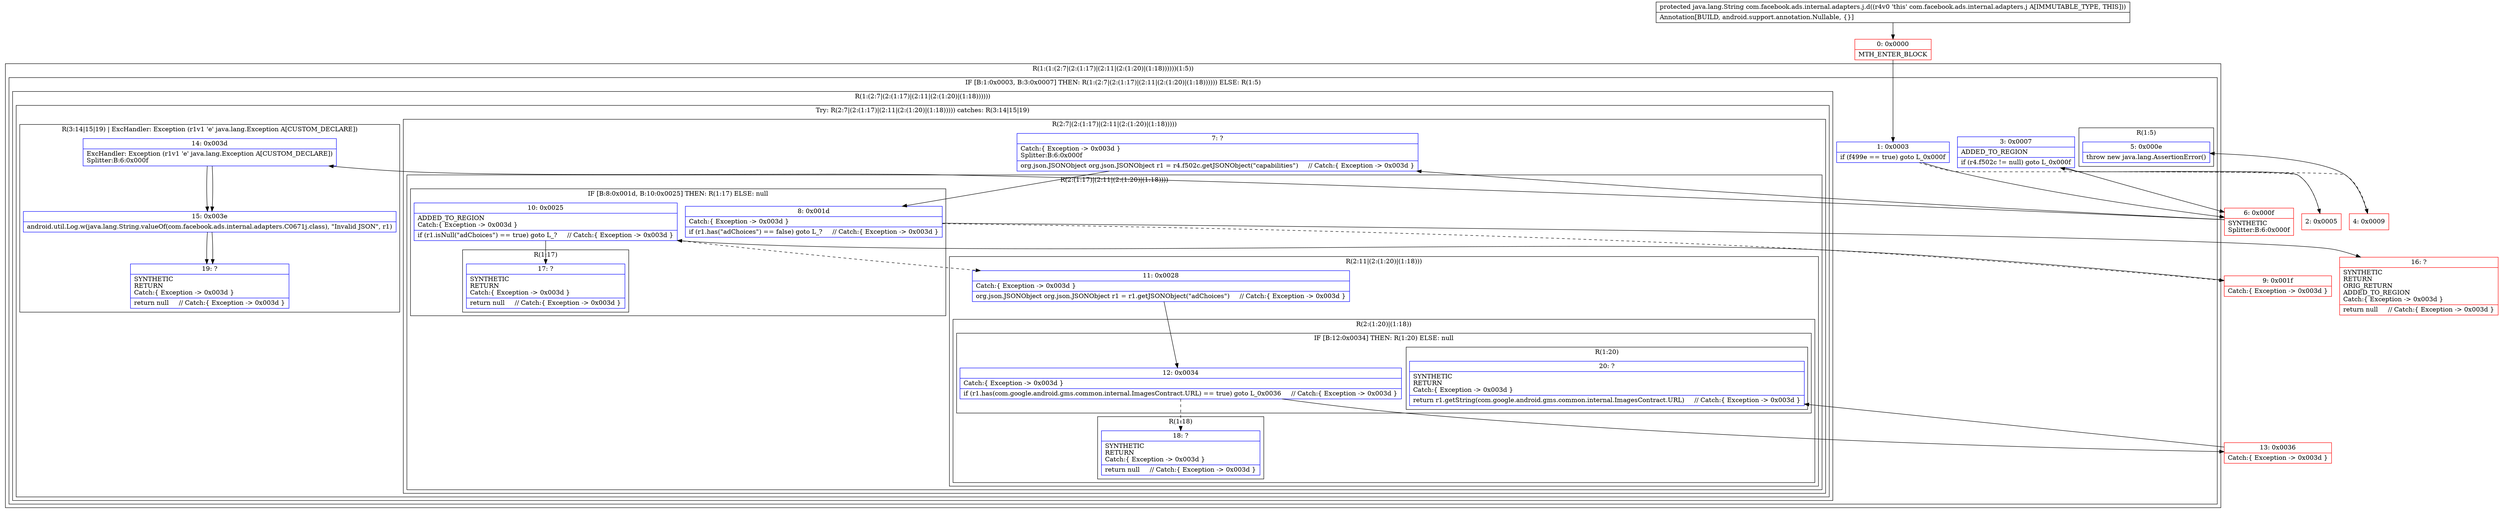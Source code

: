 digraph "CFG forcom.facebook.ads.internal.adapters.j.d()Ljava\/lang\/String;" {
subgraph cluster_Region_92961221 {
label = "R(1:(1:(2:7|(2:(1:17)|(2:11|(2:(1:20)|(1:18))))))(1:5))";
node [shape=record,color=blue];
subgraph cluster_IfRegion_1260901690 {
label = "IF [B:1:0x0003, B:3:0x0007] THEN: R(1:(2:7|(2:(1:17)|(2:11|(2:(1:20)|(1:18)))))) ELSE: R(1:5)";
node [shape=record,color=blue];
Node_1 [shape=record,label="{1\:\ 0x0003|if (f499e == true) goto L_0x000f\l}"];
Node_3 [shape=record,label="{3\:\ 0x0007|ADDED_TO_REGION\l|if (r4.f502c != null) goto L_0x000f\l}"];
subgraph cluster_Region_1261750089 {
label = "R(1:(2:7|(2:(1:17)|(2:11|(2:(1:20)|(1:18))))))";
node [shape=record,color=blue];
subgraph cluster_TryCatchRegion_54004602 {
label = "Try: R(2:7|(2:(1:17)|(2:11|(2:(1:20)|(1:18))))) catches: R(3:14|15|19)";
node [shape=record,color=blue];
subgraph cluster_Region_270079235 {
label = "R(2:7|(2:(1:17)|(2:11|(2:(1:20)|(1:18)))))";
node [shape=record,color=blue];
Node_7 [shape=record,label="{7\:\ ?|Catch:\{ Exception \-\> 0x003d \}\lSplitter:B:6:0x000f\l|org.json.JSONObject org.json.JSONObject r1 = r4.f502c.getJSONObject(\"capabilities\")     \/\/ Catch:\{ Exception \-\> 0x003d \}\l}"];
subgraph cluster_Region_1437208201 {
label = "R(2:(1:17)|(2:11|(2:(1:20)|(1:18))))";
node [shape=record,color=blue];
subgraph cluster_IfRegion_1008654221 {
label = "IF [B:8:0x001d, B:10:0x0025] THEN: R(1:17) ELSE: null";
node [shape=record,color=blue];
Node_8 [shape=record,label="{8\:\ 0x001d|Catch:\{ Exception \-\> 0x003d \}\l|if (r1.has(\"adChoices\") == false) goto L_?     \/\/ Catch:\{ Exception \-\> 0x003d \}\l}"];
Node_10 [shape=record,label="{10\:\ 0x0025|ADDED_TO_REGION\lCatch:\{ Exception \-\> 0x003d \}\l|if (r1.isNull(\"adChoices\") == true) goto L_?     \/\/ Catch:\{ Exception \-\> 0x003d \}\l}"];
subgraph cluster_Region_542215939 {
label = "R(1:17)";
node [shape=record,color=blue];
Node_17 [shape=record,label="{17\:\ ?|SYNTHETIC\lRETURN\lCatch:\{ Exception \-\> 0x003d \}\l|return null     \/\/ Catch:\{ Exception \-\> 0x003d \}\l}"];
}
}
subgraph cluster_Region_814676414 {
label = "R(2:11|(2:(1:20)|(1:18)))";
node [shape=record,color=blue];
Node_11 [shape=record,label="{11\:\ 0x0028|Catch:\{ Exception \-\> 0x003d \}\l|org.json.JSONObject org.json.JSONObject r1 = r1.getJSONObject(\"adChoices\")     \/\/ Catch:\{ Exception \-\> 0x003d \}\l}"];
subgraph cluster_Region_1303513807 {
label = "R(2:(1:20)|(1:18))";
node [shape=record,color=blue];
subgraph cluster_IfRegion_588795110 {
label = "IF [B:12:0x0034] THEN: R(1:20) ELSE: null";
node [shape=record,color=blue];
Node_12 [shape=record,label="{12\:\ 0x0034|Catch:\{ Exception \-\> 0x003d \}\l|if (r1.has(com.google.android.gms.common.internal.ImagesContract.URL) == true) goto L_0x0036     \/\/ Catch:\{ Exception \-\> 0x003d \}\l}"];
subgraph cluster_Region_2071061643 {
label = "R(1:20)";
node [shape=record,color=blue];
Node_20 [shape=record,label="{20\:\ ?|SYNTHETIC\lRETURN\lCatch:\{ Exception \-\> 0x003d \}\l|return r1.getString(com.google.android.gms.common.internal.ImagesContract.URL)     \/\/ Catch:\{ Exception \-\> 0x003d \}\l}"];
}
}
subgraph cluster_Region_244493272 {
label = "R(1:18)";
node [shape=record,color=blue];
Node_18 [shape=record,label="{18\:\ ?|SYNTHETIC\lRETURN\lCatch:\{ Exception \-\> 0x003d \}\l|return null     \/\/ Catch:\{ Exception \-\> 0x003d \}\l}"];
}
}
}
}
}
subgraph cluster_Region_189342405 {
label = "R(3:14|15|19) | ExcHandler: Exception (r1v1 'e' java.lang.Exception A[CUSTOM_DECLARE])\l";
node [shape=record,color=blue];
Node_14 [shape=record,label="{14\:\ 0x003d|ExcHandler: Exception (r1v1 'e' java.lang.Exception A[CUSTOM_DECLARE])\lSplitter:B:6:0x000f\l}"];
Node_15 [shape=record,label="{15\:\ 0x003e|android.util.Log.w(java.lang.String.valueOf(com.facebook.ads.internal.adapters.C0671j.class), \"Invalid JSON\", r1)\l}"];
Node_19 [shape=record,label="{19\:\ ?|SYNTHETIC\lRETURN\lCatch:\{ Exception \-\> 0x003d \}\l|return null     \/\/ Catch:\{ Exception \-\> 0x003d \}\l}"];
}
}
}
subgraph cluster_Region_667716920 {
label = "R(1:5)";
node [shape=record,color=blue];
Node_5 [shape=record,label="{5\:\ 0x000e|throw new java.lang.AssertionError()\l}"];
}
}
}
subgraph cluster_Region_189342405 {
label = "R(3:14|15|19) | ExcHandler: Exception (r1v1 'e' java.lang.Exception A[CUSTOM_DECLARE])\l";
node [shape=record,color=blue];
Node_14 [shape=record,label="{14\:\ 0x003d|ExcHandler: Exception (r1v1 'e' java.lang.Exception A[CUSTOM_DECLARE])\lSplitter:B:6:0x000f\l}"];
Node_15 [shape=record,label="{15\:\ 0x003e|android.util.Log.w(java.lang.String.valueOf(com.facebook.ads.internal.adapters.C0671j.class), \"Invalid JSON\", r1)\l}"];
Node_19 [shape=record,label="{19\:\ ?|SYNTHETIC\lRETURN\lCatch:\{ Exception \-\> 0x003d \}\l|return null     \/\/ Catch:\{ Exception \-\> 0x003d \}\l}"];
}
Node_0 [shape=record,color=red,label="{0\:\ 0x0000|MTH_ENTER_BLOCK\l}"];
Node_2 [shape=record,color=red,label="{2\:\ 0x0005}"];
Node_4 [shape=record,color=red,label="{4\:\ 0x0009}"];
Node_6 [shape=record,color=red,label="{6\:\ 0x000f|SYNTHETIC\lSplitter:B:6:0x000f\l}"];
Node_9 [shape=record,color=red,label="{9\:\ 0x001f|Catch:\{ Exception \-\> 0x003d \}\l}"];
Node_13 [shape=record,color=red,label="{13\:\ 0x0036|Catch:\{ Exception \-\> 0x003d \}\l}"];
Node_16 [shape=record,color=red,label="{16\:\ ?|SYNTHETIC\lRETURN\lORIG_RETURN\lADDED_TO_REGION\lCatch:\{ Exception \-\> 0x003d \}\l|return null     \/\/ Catch:\{ Exception \-\> 0x003d \}\l}"];
MethodNode[shape=record,label="{protected java.lang.String com.facebook.ads.internal.adapters.j.d((r4v0 'this' com.facebook.ads.internal.adapters.j A[IMMUTABLE_TYPE, THIS]))  | Annotation[BUILD, android.support.annotation.Nullable, \{\}]\l}"];
MethodNode -> Node_0;
Node_1 -> Node_2[style=dashed];
Node_1 -> Node_6;
Node_3 -> Node_4[style=dashed];
Node_3 -> Node_6;
Node_7 -> Node_8;
Node_8 -> Node_9[style=dashed];
Node_8 -> Node_16;
Node_10 -> Node_11[style=dashed];
Node_10 -> Node_17;
Node_11 -> Node_12;
Node_12 -> Node_13;
Node_12 -> Node_18[style=dashed];
Node_14 -> Node_15;
Node_15 -> Node_19;
Node_14 -> Node_15;
Node_15 -> Node_19;
Node_0 -> Node_1;
Node_2 -> Node_3;
Node_4 -> Node_5;
Node_6 -> Node_7;
Node_6 -> Node_14;
Node_9 -> Node_10;
Node_13 -> Node_20;
}

